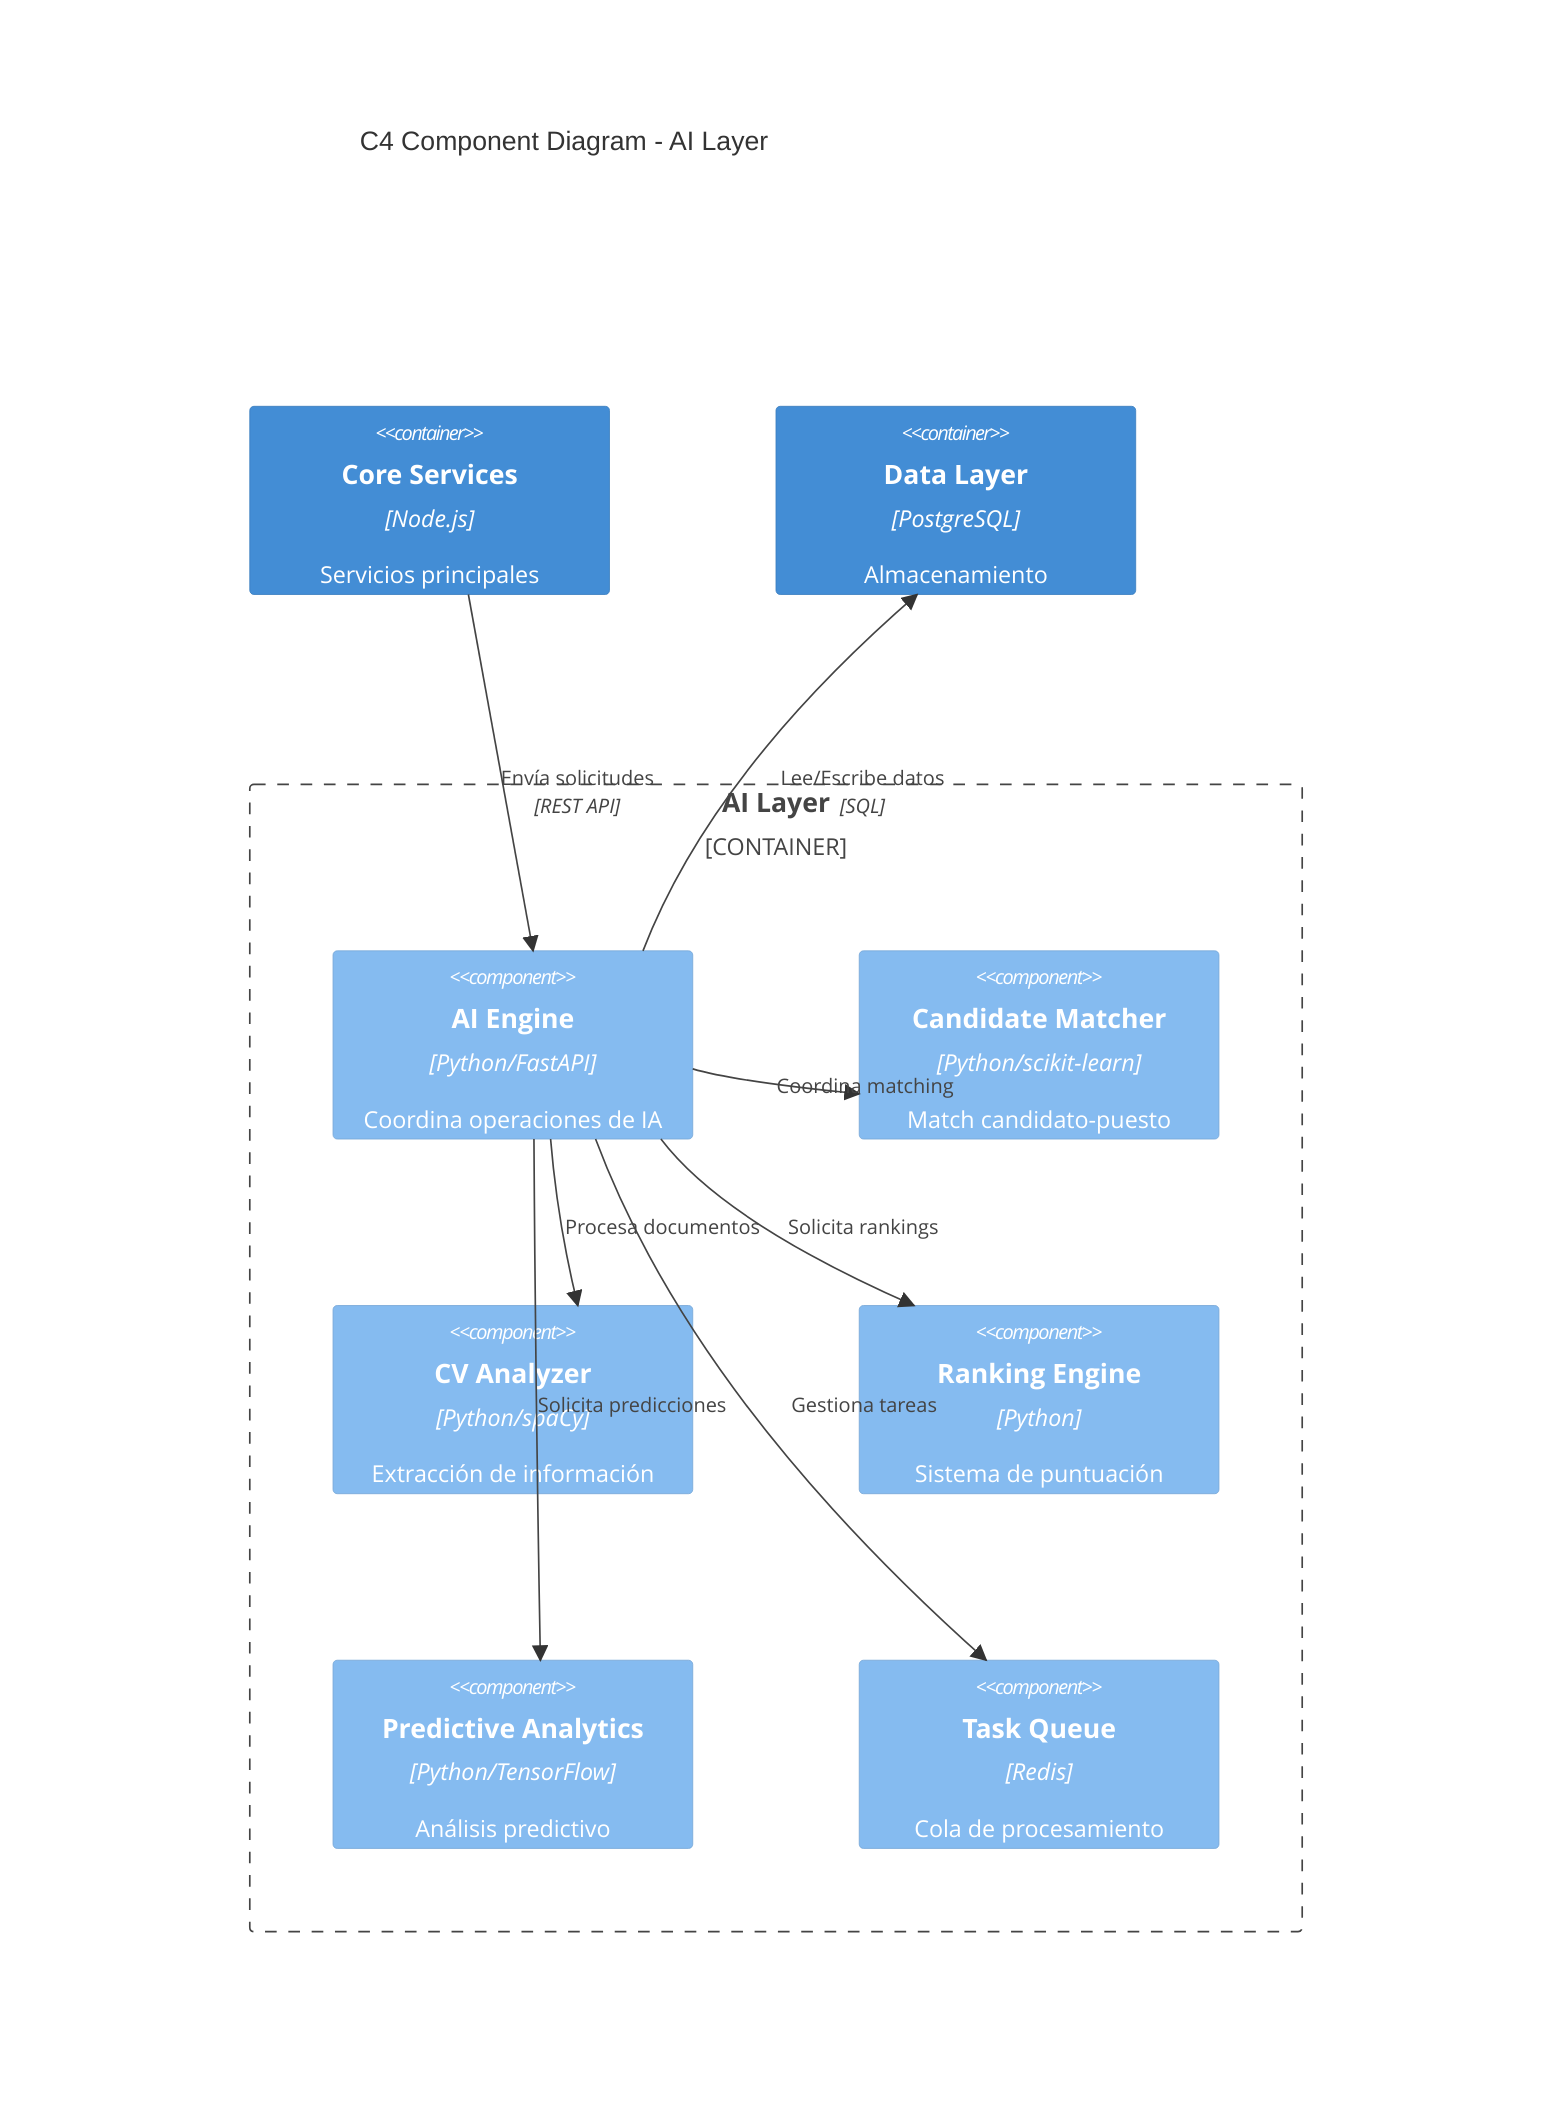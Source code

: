 C4Context
    title C4 Component Diagram - AI Layer

    Container_Boundary(ai, "AI Layer") {
        Component(engine, "AI Engine", "Python/FastAPI", "Coordina operaciones de IA")
        Component(matcher, "Candidate Matcher", "Python/scikit-learn", "Match candidato-puesto")
        Component(analyzer, "CV Analyzer", "Python/spaCy", "Extracción de información")
        Component(rank, "Ranking Engine", "Python", "Sistema de puntuación")
        Component(pred, "Predictive Analytics", "Python/TensorFlow", "Análisis predictivo")
        Component(queue, "Task Queue", "Redis", "Cola de procesamiento")
    }

    Container(core, "Core Services", "Node.js", "Servicios principales")
    Container(db, "Data Layer", "PostgreSQL", "Almacenamiento")

    Rel(core, engine, "Envía solicitudes", "REST API")
    Rel(engine, matcher, "Coordina matching")
    Rel(engine, analyzer, "Procesa documentos")
    Rel(engine, rank, "Solicita rankings")
    Rel(engine, pred, "Solicita predicciones")
    Rel(engine, queue, "Gestiona tareas")
    Rel(engine, db, "Lee/Escribe datos", "SQL")